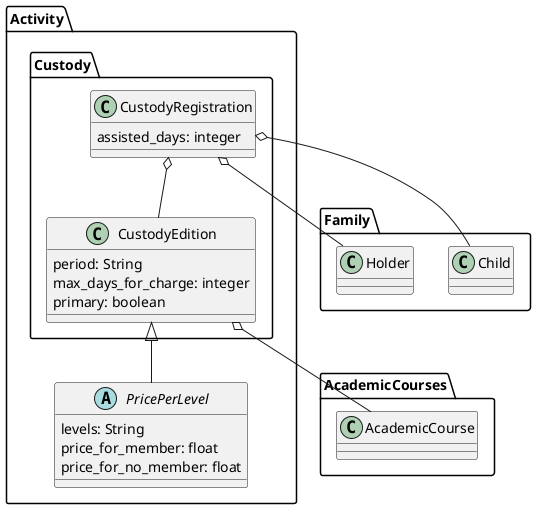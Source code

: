 @startuml
package AcademicCourses{
  class AcademicCourse
}

package Activity{
    package Custody{

        class CustodyEdition{
            period: String
            max_days_for_charge: integer
            primary: boolean
        }
        class CustodyRegistration{
            assisted_days: integer
        }

        CustodyEdition o-- AcademicCourse

        CustodyRegistration o-- CustodyEdition

    }
    abstract class PricePerLevel{
        levels: String
        price_for_member: float
        price_for_no_member: float
    }

    CustodyEdition <|-- PricePerLevel
}
package Family{
    class Child
    class Holder
}
CustodyRegistration o-- Child
CustodyRegistration o-- Holder
@enduml
